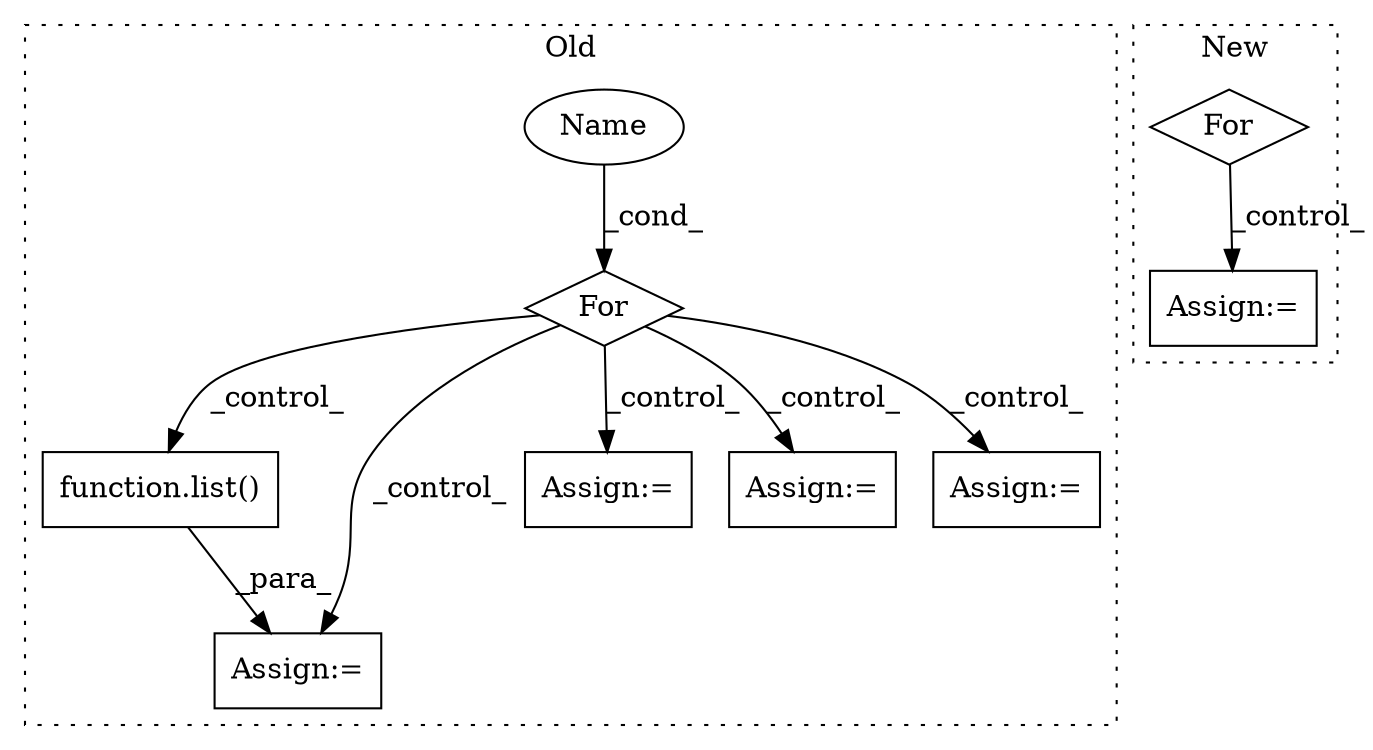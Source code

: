 digraph G {
subgraph cluster0 {
1 [label="function.list()" a="75" s="1578,1692" l="14,1" shape="box"];
4 [label="Assign:=" a="68" s="1713" l="3" shape="box"];
5 [label="Name" a="87" s="1042" l="3" shape="ellipse"];
6 [label="Assign:=" a="68" s="1851" l="3" shape="box"];
7 [label="Assign:=" a="68" s="1765" l="3" shape="box"];
8 [label="Assign:=" a="68" s="1362" l="3" shape="box"];
9 [label="For" a="107" s="1038,1066" l="4,6" shape="diamond"];
label = "Old";
style="dotted";
}
subgraph cluster1 {
2 [label="For" a="107" s="2564,2592" l="4,6" shape="diamond"];
3 [label="Assign:=" a="68" s="2769" l="3" shape="box"];
label = "New";
style="dotted";
}
1 -> 4 [label="_para_"];
2 -> 3 [label="_control_"];
5 -> 9 [label="_cond_"];
9 -> 4 [label="_control_"];
9 -> 8 [label="_control_"];
9 -> 1 [label="_control_"];
9 -> 7 [label="_control_"];
9 -> 6 [label="_control_"];
}